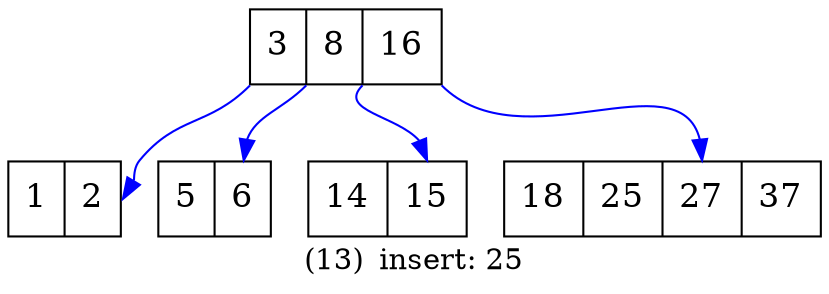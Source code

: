 /************************************************
Auto generated by my program which transfer B-Tree to dot file.
Author: wangdq 
Time: 2015-06-08
CSDN: http://blog.csdn.net/wangdingqiaoit
************************************************/

digraph BTree {
	label="(13)	insert: 25";labelloc=b;labeljust=center;
	ordering=out
	node[shape=record,width=0.5,height=0.5,fontsize=16,style="filled", fillcolor="#FFFFFF",fontcolor="black"];
	edge[color="blue", arrowhead="normal"];
		3[label="<f0> 3|<f1> 8|<f2> 16"];
		1[label="<f0> 1|<f1> 2"];
		5[label="<f0> 5|<f1> 6"];
		14[label="<f0> 14|<f1> 15"];
		18[label="<f0> 18|<f1> 25|<f2> 27|<f3> 37"];
	/* edges*/
	"3":f0:sw->"1":f1
	"3":f1:sw->"5":f1
	"3":f2:sw->"14":f1
	"3":f2:se->"18":f2
}
